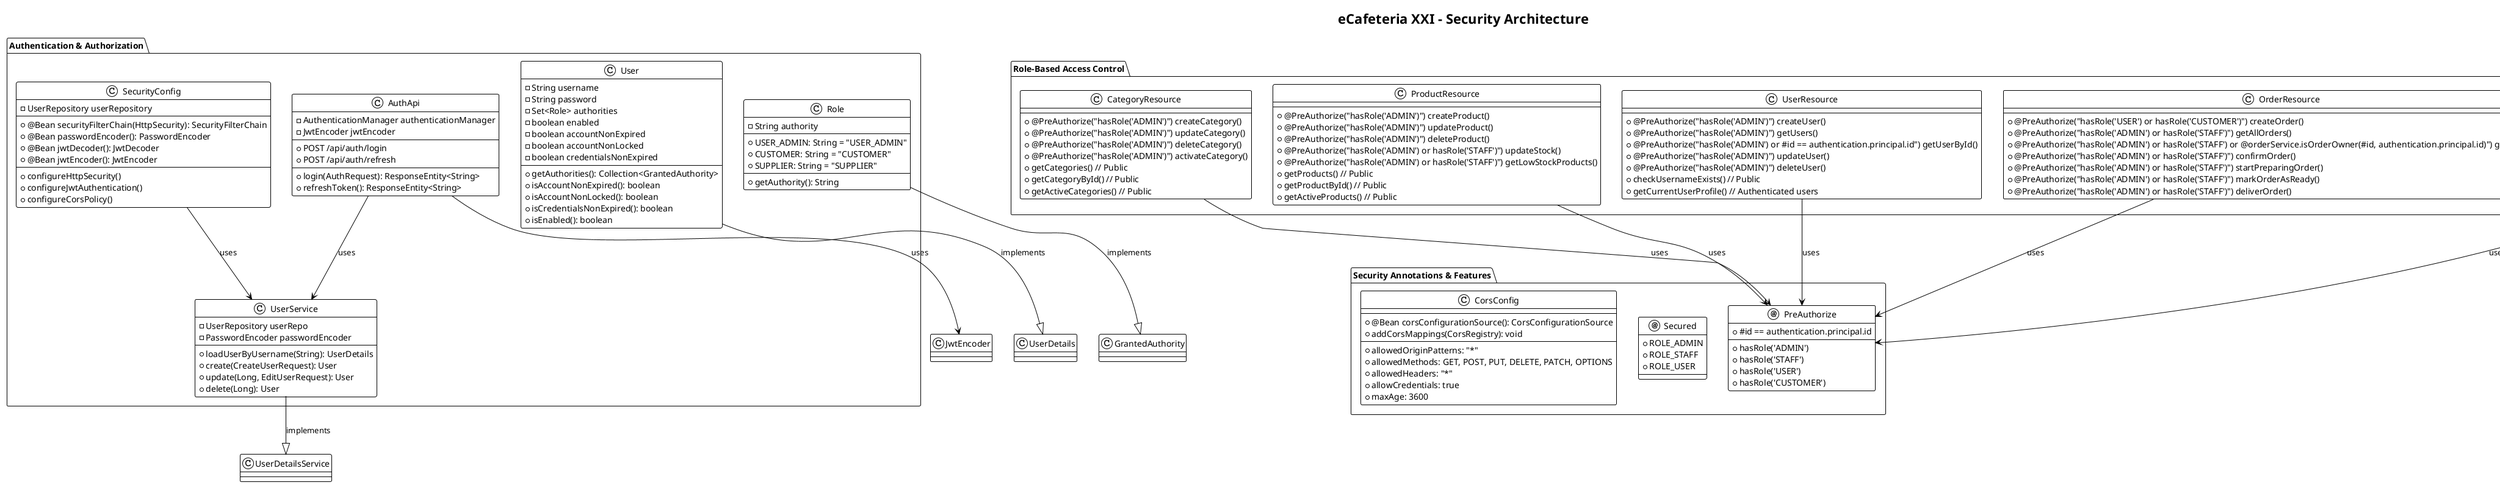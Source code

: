 @startuml Security_Architecture
!theme plain
title eCafeteria XXI - Security Architecture

package "Authentication & Authorization" {
    class SecurityConfig {
        -UserRepository userRepository
        --
        +@Bean securityFilterChain(HttpSecurity): SecurityFilterChain
        +@Bean passwordEncoder(): PasswordEncoder
        +@Bean jwtDecoder(): JwtDecoder
        +@Bean jwtEncoder(): JwtEncoder
        --
        +configureHttpSecurity()
        +configureJwtAuthentication()
        +configureCorsPolicy()
    }

    class AuthApi {
        -AuthenticationManager authenticationManager
        -JwtEncoder jwtEncoder
        --
        +POST /api/auth/login
        +POST /api/auth/refresh
        --
        +login(AuthRequest): ResponseEntity<String>
        +refreshToken(): ResponseEntity<String>
    }

    class User {
        -String username
        -String password
        -Set<Role> authorities
        -boolean enabled
        -boolean accountNonExpired
        -boolean accountNonLocked
        -boolean credentialsNonExpired
        --
        +getAuthorities(): Collection<GrantedAuthority>
        +isAccountNonExpired(): boolean
        +isAccountNonLocked(): boolean
        +isCredentialsNonExpired(): boolean
        +isEnabled(): boolean
    }

    class Role {
        -String authority
        --
        +USER_ADMIN: String = "USER_ADMIN"
        +CUSTOMER: String = "CUSTOMER"
        +SUPPLIER: String = "SUPPLIER"
        --
        +getAuthority(): String
    }

    class UserService {
        -UserRepository userRepo
        -PasswordEncoder passwordEncoder
        --
        +loadUserByUsername(String): UserDetails
        +create(CreateUserRequest): User
        +update(Long, EditUserRequest): User
        +delete(Long): User
    }
}

package "Security Annotations & Features" {
    annotation PreAuthorize {
        +hasRole('ADMIN')
        +hasRole('STAFF')
        +hasRole('USER')
        +hasRole('CUSTOMER')
        +#id == authentication.principal.id
    }

    annotation Secured {
        +ROLE_ADMIN
        +ROLE_STAFF
        +ROLE_USER
    }

    class CorsConfig {
        --
        +@Bean corsConfigurationSource(): CorsConfigurationSource
        +addCorsMappings(CorsRegistry): void
        --
        +allowedOriginPatterns: "*"
        +allowedMethods: GET, POST, PUT, DELETE, PATCH, OPTIONS
        +allowedHeaders: "*"
        +allowCredentials: true
        +maxAge: 3600
    }
}

package "Role-Based Access Control" {
    class CategoryResource {
        +@PreAuthorize("hasRole('ADMIN')") createCategory()
        +@PreAuthorize("hasRole('ADMIN')") updateCategory()
        +@PreAuthorize("hasRole('ADMIN')") deleteCategory()
        +@PreAuthorize("hasRole('ADMIN')") activateCategory()
        +getCategories() // Public
        +getCategoryById() // Public
        +getActiveCategories() // Public
    }

    class ProductResource {
        +@PreAuthorize("hasRole('ADMIN')") createProduct()
        +@PreAuthorize("hasRole('ADMIN')") updateProduct()
        +@PreAuthorize("hasRole('ADMIN')") deleteProduct()
        +@PreAuthorize("hasRole('ADMIN') or hasRole('STAFF')") updateStock()
        +@PreAuthorize("hasRole('ADMIN') or hasRole('STAFF')") getLowStockProducts()
        +getProducts() // Public
        +getProductById() // Public
        +getActiveProducts() // Public
    }

    class UserResource {
        +@PreAuthorize("hasRole('ADMIN')") createUser()
        +@PreAuthorize("hasRole('ADMIN')") getUsers()
        +@PreAuthorize("hasRole('ADMIN') or #id == authentication.principal.id") getUserById()
        +@PreAuthorize("hasRole('ADMIN')") updateUser()
        +@PreAuthorize("hasRole('ADMIN')") deleteUser()
        +checkUsernameExists() // Public
        +getCurrentUserProfile() // Authenticated users
    }

    class OrderResource {
        +@PreAuthorize("hasRole('USER') or hasRole('CUSTOMER')") createOrder()
        +@PreAuthorize("hasRole('ADMIN') or hasRole('STAFF')") getAllOrders()
        +@PreAuthorize("hasRole('ADMIN') or hasRole('STAFF') or @orderService.isOrderOwner(#id, authentication.principal.id)") getOrderById()
        +@PreAuthorize("hasRole('ADMIN') or hasRole('STAFF')") confirmOrder()
        +@PreAuthorize("hasRole('ADMIN') or hasRole('STAFF')") startPreparingOrder()
        +@PreAuthorize("hasRole('ADMIN') or hasRole('STAFF')") markOrderAsReady()
        +@PreAuthorize("hasRole('ADMIN') or hasRole('STAFF')") deliverOrder()
    }

    class InventoryResource {
        +@PreAuthorize("hasRole('ADMIN')") createInventory()
        +@PreAuthorize("hasRole('ADMIN') or hasRole('STAFF')") getAllInventories()
        +@PreAuthorize("hasRole('ADMIN') or hasRole('STAFF')") updateInventory()
        +@PreAuthorize("hasRole('ADMIN') or hasRole('STAFF')") updateQuantity()
        +@PreAuthorize("hasRole('ADMIN') or hasRole('STAFF')") getLowStockInventories()
    }
}

' Security relationships
User --|> UserDetails : implements
Role --|> GrantedAuthority : implements
UserService --|> UserDetailsService : implements
SecurityConfig --> UserService : uses
AuthApi --> UserService : uses
AuthApi --> JwtEncoder : uses

' Security annotations usage
CategoryResource --> PreAuthorize : uses
ProductResource --> PreAuthorize : uses
UserResource --> PreAuthorize : uses
OrderResource --> PreAuthorize : uses
InventoryResource --> PreAuthorize : uses

@enduml

' Separate sequence diagram for JWT Security Flow
@startuml JWT_Security_Flow
!theme plain
title JWT Security Authentication Flow

actor Client
participant AuthApi
participant UserService
participant SecurityConfig
participant JwtEncoder
database Database as "Database"

Client -> AuthApi : POST /api/auth/login {username, password}
AuthApi -> UserService : loadUserByUsername(username)
UserService -> Database : findByUsername(username)
Database -> UserService : User
UserService -> AuthApi : UserDetails
AuthApi -> SecurityConfig : authenticate(username, password)
SecurityConfig -> AuthApi : Authentication
AuthApi -> JwtEncoder : encode(Authentication)
JwtEncoder -> AuthApi : JWT Token
AuthApi -> Client : JWT Token

note over Client : Store JWT Token

Client -> "Any Protected Endpoint" : Request + Authorization: Bearer {JWT}
"Any Protected Endpoint" -> SecurityConfig : Validate JWT
SecurityConfig -> "Any Protected Endpoint" : Authentication
"Any Protected Endpoint" -> Client : Protected Resource
@enduml
